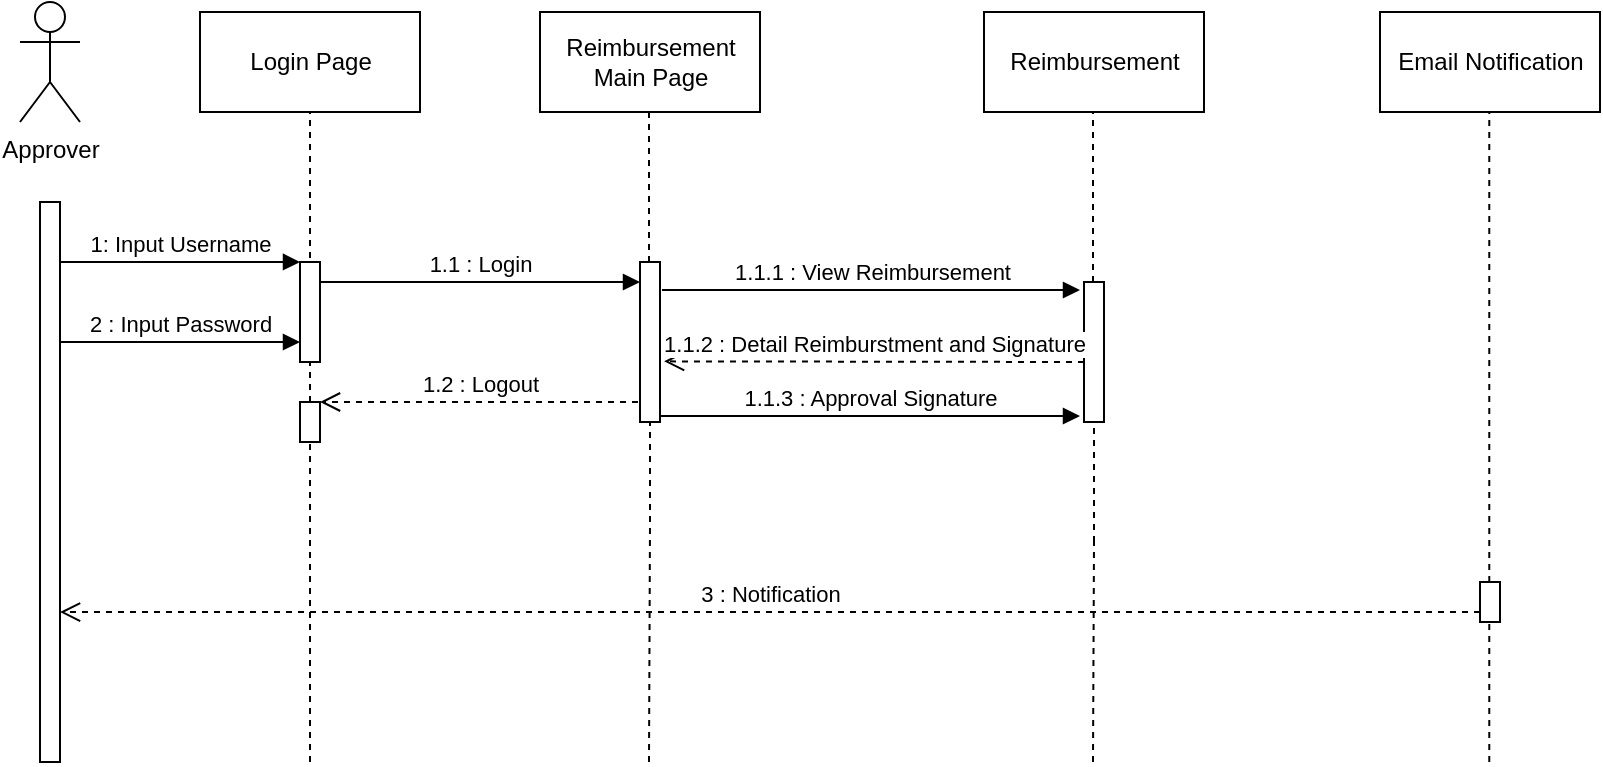 <mxfile version="20.5.1" type="github">
  <diagram id="kgpKYQtTHZ0yAKxKKP6v" name="Page-1">
    <mxGraphModel dx="1094" dy="561" grid="1" gridSize="10" guides="1" tooltips="1" connect="1" arrows="1" fold="1" page="1" pageScale="1" pageWidth="1100" pageHeight="850" math="0" shadow="0">
      <root>
        <mxCell id="0" />
        <mxCell id="1" parent="0" />
        <mxCell id="CcFwGT3Hx2j7R2-zVpOx-8" value="" style="html=1;points=[];perimeter=orthogonalPerimeter;" parent="1" vertex="1">
          <mxGeometry x="90" y="160" width="10" height="280" as="geometry" />
        </mxCell>
        <mxCell id="CcFwGT3Hx2j7R2-zVpOx-9" value="Approver" style="shape=umlActor;verticalLabelPosition=bottom;verticalAlign=top;html=1;" parent="1" vertex="1">
          <mxGeometry x="80" y="60" width="30" height="60" as="geometry" />
        </mxCell>
        <mxCell id="CcFwGT3Hx2j7R2-zVpOx-10" value="Login Page" style="html=1;" parent="1" vertex="1">
          <mxGeometry x="170" y="65" width="110" height="50" as="geometry" />
        </mxCell>
        <mxCell id="CcFwGT3Hx2j7R2-zVpOx-11" value="" style="endArrow=none;dashed=1;html=1;rounded=0;entryX=0.5;entryY=1;entryDx=0;entryDy=0;" parent="1" target="CcFwGT3Hx2j7R2-zVpOx-10" edge="1">
          <mxGeometry width="50" height="50" relative="1" as="geometry">
            <mxPoint x="225" y="440" as="sourcePoint" />
            <mxPoint x="240" y="210" as="targetPoint" />
          </mxGeometry>
        </mxCell>
        <mxCell id="CcFwGT3Hx2j7R2-zVpOx-12" value="" style="html=1;points=[];perimeter=orthogonalPerimeter;" parent="1" vertex="1">
          <mxGeometry x="220" y="190" width="10" height="50" as="geometry" />
        </mxCell>
        <mxCell id="CcFwGT3Hx2j7R2-zVpOx-13" value="1: Input Username" style="html=1;verticalAlign=bottom;endArrow=block;rounded=0;exitX=1;exitY=0.107;exitDx=0;exitDy=0;exitPerimeter=0;" parent="1" source="CcFwGT3Hx2j7R2-zVpOx-8" edge="1">
          <mxGeometry width="80" relative="1" as="geometry">
            <mxPoint x="140" y="190" as="sourcePoint" />
            <mxPoint x="220" y="190" as="targetPoint" />
          </mxGeometry>
        </mxCell>
        <mxCell id="CcFwGT3Hx2j7R2-zVpOx-14" value="2 : Input Password" style="html=1;verticalAlign=bottom;endArrow=block;rounded=0;" parent="1" edge="1">
          <mxGeometry width="80" relative="1" as="geometry">
            <mxPoint x="100" y="230" as="sourcePoint" />
            <mxPoint x="220" y="230" as="targetPoint" />
          </mxGeometry>
        </mxCell>
        <mxCell id="CcFwGT3Hx2j7R2-zVpOx-15" value="Reimbursement&lt;br&gt;Main Page" style="html=1;" parent="1" vertex="1">
          <mxGeometry x="340" y="65" width="110" height="50" as="geometry" />
        </mxCell>
        <mxCell id="CcFwGT3Hx2j7R2-zVpOx-16" value="" style="endArrow=none;dashed=1;html=1;rounded=0;entryX=0.5;entryY=1;entryDx=0;entryDy=0;startArrow=none;" parent="1" source="CcFwGT3Hx2j7R2-zVpOx-18" edge="1">
          <mxGeometry width="50" height="50" relative="1" as="geometry">
            <mxPoint x="394.5" y="440" as="sourcePoint" />
            <mxPoint x="394.5" y="115" as="targetPoint" />
          </mxGeometry>
        </mxCell>
        <mxCell id="CcFwGT3Hx2j7R2-zVpOx-17" value="1.1 : Login" style="html=1;verticalAlign=bottom;endArrow=block;rounded=0;entryX=0;entryY=0.125;entryDx=0;entryDy=0;entryPerimeter=0;" parent="1" target="CcFwGT3Hx2j7R2-zVpOx-18" edge="1">
          <mxGeometry width="80" relative="1" as="geometry">
            <mxPoint x="230" y="200" as="sourcePoint" />
            <mxPoint x="310" y="200" as="targetPoint" />
          </mxGeometry>
        </mxCell>
        <mxCell id="CcFwGT3Hx2j7R2-zVpOx-18" value="" style="html=1;points=[];perimeter=orthogonalPerimeter;" parent="1" vertex="1">
          <mxGeometry x="390" y="190" width="10" height="80" as="geometry" />
        </mxCell>
        <mxCell id="CcFwGT3Hx2j7R2-zVpOx-19" value="" style="endArrow=none;dashed=1;html=1;rounded=0;entryX=0.5;entryY=1;entryDx=0;entryDy=0;startArrow=none;" parent="1" target="CcFwGT3Hx2j7R2-zVpOx-18" edge="1">
          <mxGeometry width="50" height="50" relative="1" as="geometry">
            <mxPoint x="395" y="320" as="sourcePoint" />
            <mxPoint x="394.5" y="115" as="targetPoint" />
          </mxGeometry>
        </mxCell>
        <mxCell id="CcFwGT3Hx2j7R2-zVpOx-20" value="" style="html=1;points=[];perimeter=orthogonalPerimeter;" parent="1" vertex="1">
          <mxGeometry x="220" y="260" width="10" height="20" as="geometry" />
        </mxCell>
        <mxCell id="CcFwGT3Hx2j7R2-zVpOx-21" value="&lt;div&gt;1.2 : Logout&lt;/div&gt;" style="html=1;verticalAlign=bottom;endArrow=open;dashed=1;endSize=8;rounded=0;exitX=-0.1;exitY=0.875;exitDx=0;exitDy=0;exitPerimeter=0;" parent="1" source="CcFwGT3Hx2j7R2-zVpOx-18" edge="1">
          <mxGeometry relative="1" as="geometry">
            <mxPoint x="310" y="260" as="sourcePoint" />
            <mxPoint x="230" y="260" as="targetPoint" />
          </mxGeometry>
        </mxCell>
        <mxCell id="CcFwGT3Hx2j7R2-zVpOx-22" value="Reimbursement" style="html=1;" parent="1" vertex="1">
          <mxGeometry x="562" y="65" width="110" height="50" as="geometry" />
        </mxCell>
        <mxCell id="CcFwGT3Hx2j7R2-zVpOx-23" value="" style="endArrow=none;dashed=1;html=1;rounded=0;entryX=0.5;entryY=1;entryDx=0;entryDy=0;startArrow=none;" parent="1" source="CcFwGT3Hx2j7R2-zVpOx-24" edge="1">
          <mxGeometry width="50" height="50" relative="1" as="geometry">
            <mxPoint x="616.5" y="440" as="sourcePoint" />
            <mxPoint x="616.5" y="115" as="targetPoint" />
          </mxGeometry>
        </mxCell>
        <mxCell id="CcFwGT3Hx2j7R2-zVpOx-24" value="" style="html=1;points=[];perimeter=orthogonalPerimeter;" parent="1" vertex="1">
          <mxGeometry x="612" y="200" width="10" height="70" as="geometry" />
        </mxCell>
        <mxCell id="CcFwGT3Hx2j7R2-zVpOx-25" value="" style="endArrow=none;dashed=1;html=1;rounded=0;entryX=0.5;entryY=1;entryDx=0;entryDy=0;startArrow=none;" parent="1" target="CcFwGT3Hx2j7R2-zVpOx-24" edge="1">
          <mxGeometry width="50" height="50" relative="1" as="geometry">
            <mxPoint x="617" y="330" as="sourcePoint" />
            <mxPoint x="564.5" y="115" as="targetPoint" />
          </mxGeometry>
        </mxCell>
        <mxCell id="CcFwGT3Hx2j7R2-zVpOx-26" value="&lt;div&gt;1.1.1 : View Reimbursement&lt;br&gt;&lt;/div&gt;" style="html=1;verticalAlign=bottom;endArrow=block;rounded=0;exitX=1.1;exitY=0.125;exitDx=0;exitDy=0;exitPerimeter=0;" parent="1" edge="1">
          <mxGeometry width="80" relative="1" as="geometry">
            <mxPoint x="401" y="204" as="sourcePoint" />
            <mxPoint x="610.0" y="204" as="targetPoint" />
          </mxGeometry>
        </mxCell>
        <mxCell id="CcFwGT3Hx2j7R2-zVpOx-30" value="" style="endArrow=none;dashed=1;html=1;rounded=0;entryX=0.5;entryY=1;entryDx=0;entryDy=0;" parent="1" edge="1">
          <mxGeometry width="50" height="50" relative="1" as="geometry">
            <mxPoint x="394.5" y="440" as="sourcePoint" />
            <mxPoint x="395" y="320" as="targetPoint" />
          </mxGeometry>
        </mxCell>
        <mxCell id="CcFwGT3Hx2j7R2-zVpOx-32" value="" style="endArrow=none;dashed=1;html=1;rounded=0;entryX=0.5;entryY=1;entryDx=0;entryDy=0;" parent="1" edge="1">
          <mxGeometry width="50" height="50" relative="1" as="geometry">
            <mxPoint x="616.5" y="440" as="sourcePoint" />
            <mxPoint x="617" y="330" as="targetPoint" />
          </mxGeometry>
        </mxCell>
        <mxCell id="CcFwGT3Hx2j7R2-zVpOx-34" value="Email Notification" style="html=1;" parent="1" vertex="1">
          <mxGeometry x="760" y="65" width="110" height="50" as="geometry" />
        </mxCell>
        <mxCell id="CcFwGT3Hx2j7R2-zVpOx-35" value="" style="endArrow=none;dashed=1;html=1;rounded=0;entryX=0.5;entryY=1;entryDx=0;entryDy=0;" parent="1" edge="1">
          <mxGeometry width="50" height="50" relative="1" as="geometry">
            <mxPoint x="814.64" y="440" as="sourcePoint" />
            <mxPoint x="814.64" y="115" as="targetPoint" />
          </mxGeometry>
        </mxCell>
        <mxCell id="CcFwGT3Hx2j7R2-zVpOx-36" value="" style="html=1;points=[];perimeter=orthogonalPerimeter;" parent="1" vertex="1">
          <mxGeometry x="810" y="350" width="10" height="20" as="geometry" />
        </mxCell>
        <mxCell id="CcFwGT3Hx2j7R2-zVpOx-38" value="3 : Notification" style="html=1;verticalAlign=bottom;endArrow=open;dashed=1;endSize=8;rounded=0;entryX=1;entryY=0.693;entryDx=0;entryDy=0;entryPerimeter=0;" parent="1" edge="1">
          <mxGeometry relative="1" as="geometry">
            <mxPoint x="810.0" y="365" as="sourcePoint" />
            <mxPoint x="100" y="365.04" as="targetPoint" />
          </mxGeometry>
        </mxCell>
        <mxCell id="mlnrsdU4IkYOfnHpXsJw-1" value="1.1.2 : Detail Reimburstment and Signature" style="html=1;verticalAlign=bottom;endArrow=open;dashed=1;endSize=8;rounded=0;entryX=1.205;entryY=0.746;entryDx=0;entryDy=0;entryPerimeter=0;" edge="1" parent="1">
          <mxGeometry relative="1" as="geometry">
            <mxPoint x="612" y="240" as="sourcePoint" />
            <mxPoint x="402.05" y="239.68" as="targetPoint" />
          </mxGeometry>
        </mxCell>
        <mxCell id="mlnrsdU4IkYOfnHpXsJw-2" value="1.1.3 : Approval Signature" style="html=1;verticalAlign=bottom;endArrow=block;rounded=0;" edge="1" parent="1">
          <mxGeometry width="80" relative="1" as="geometry">
            <mxPoint x="400" y="267" as="sourcePoint" />
            <mxPoint x="610" y="267" as="targetPoint" />
          </mxGeometry>
        </mxCell>
      </root>
    </mxGraphModel>
  </diagram>
</mxfile>
